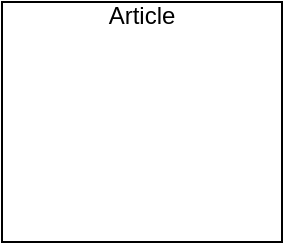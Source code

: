 <mxfile version="14.4.9" type="github">
  <diagram id="THCaUwLLRoBPHUPWXU1s" name="Page-1">
    <mxGraphModel dx="1350" dy="745" grid="1" gridSize="10" guides="1" tooltips="1" connect="1" arrows="1" fold="1" page="1" pageScale="1" pageWidth="850" pageHeight="1100" background="none" math="0" shadow="0">
      <root>
        <mxCell id="0" />
        <mxCell id="1" parent="0" />
        <mxCell id="f72knO9NxHBlfXkf-Cks-2" value="&lt;div align=&quot;center&quot;&gt;Article&lt;/div&gt;" style="verticalAlign=top;align=center;overflow=fill;fontSize=12;fontFamily=Helvetica;html=1;" vertex="1" parent="1">
          <mxGeometry x="40" y="30" width="140" height="120" as="geometry" />
        </mxCell>
      </root>
    </mxGraphModel>
  </diagram>
</mxfile>
